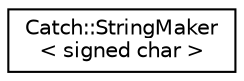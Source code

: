 digraph "Graphical Class Hierarchy"
{
  edge [fontname="Helvetica",fontsize="10",labelfontname="Helvetica",labelfontsize="10"];
  node [fontname="Helvetica",fontsize="10",shape=record];
  rankdir="LR";
  Node0 [label="Catch::StringMaker\l\< signed char \>",height=0.2,width=0.4,color="black", fillcolor="white", style="filled",URL="$structCatch_1_1StringMaker_3_01signed_01char_01_4.html"];
}
